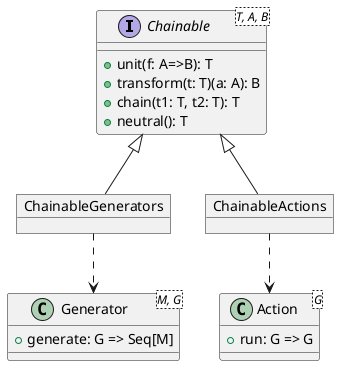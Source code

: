 @startuml chainables

interface Chainable<T, A, B> {
    +unit(f: A=>B): T
    +transform(t: T)(a: A): B
    +chain(t1: T, t2: T): T
    +neutral(): T
}

object ChainableGenerators {

}

object ChainableActions {

}

class Generator<M, G> {
    +generate: G => Seq[M]
}

class Action<G> {
    +run: G => G
}

Chainable <|-- ChainableGenerators
Chainable <|-- ChainableActions

ChainableGenerators ..> Generator
ChainableActions ..> Action

@enduml